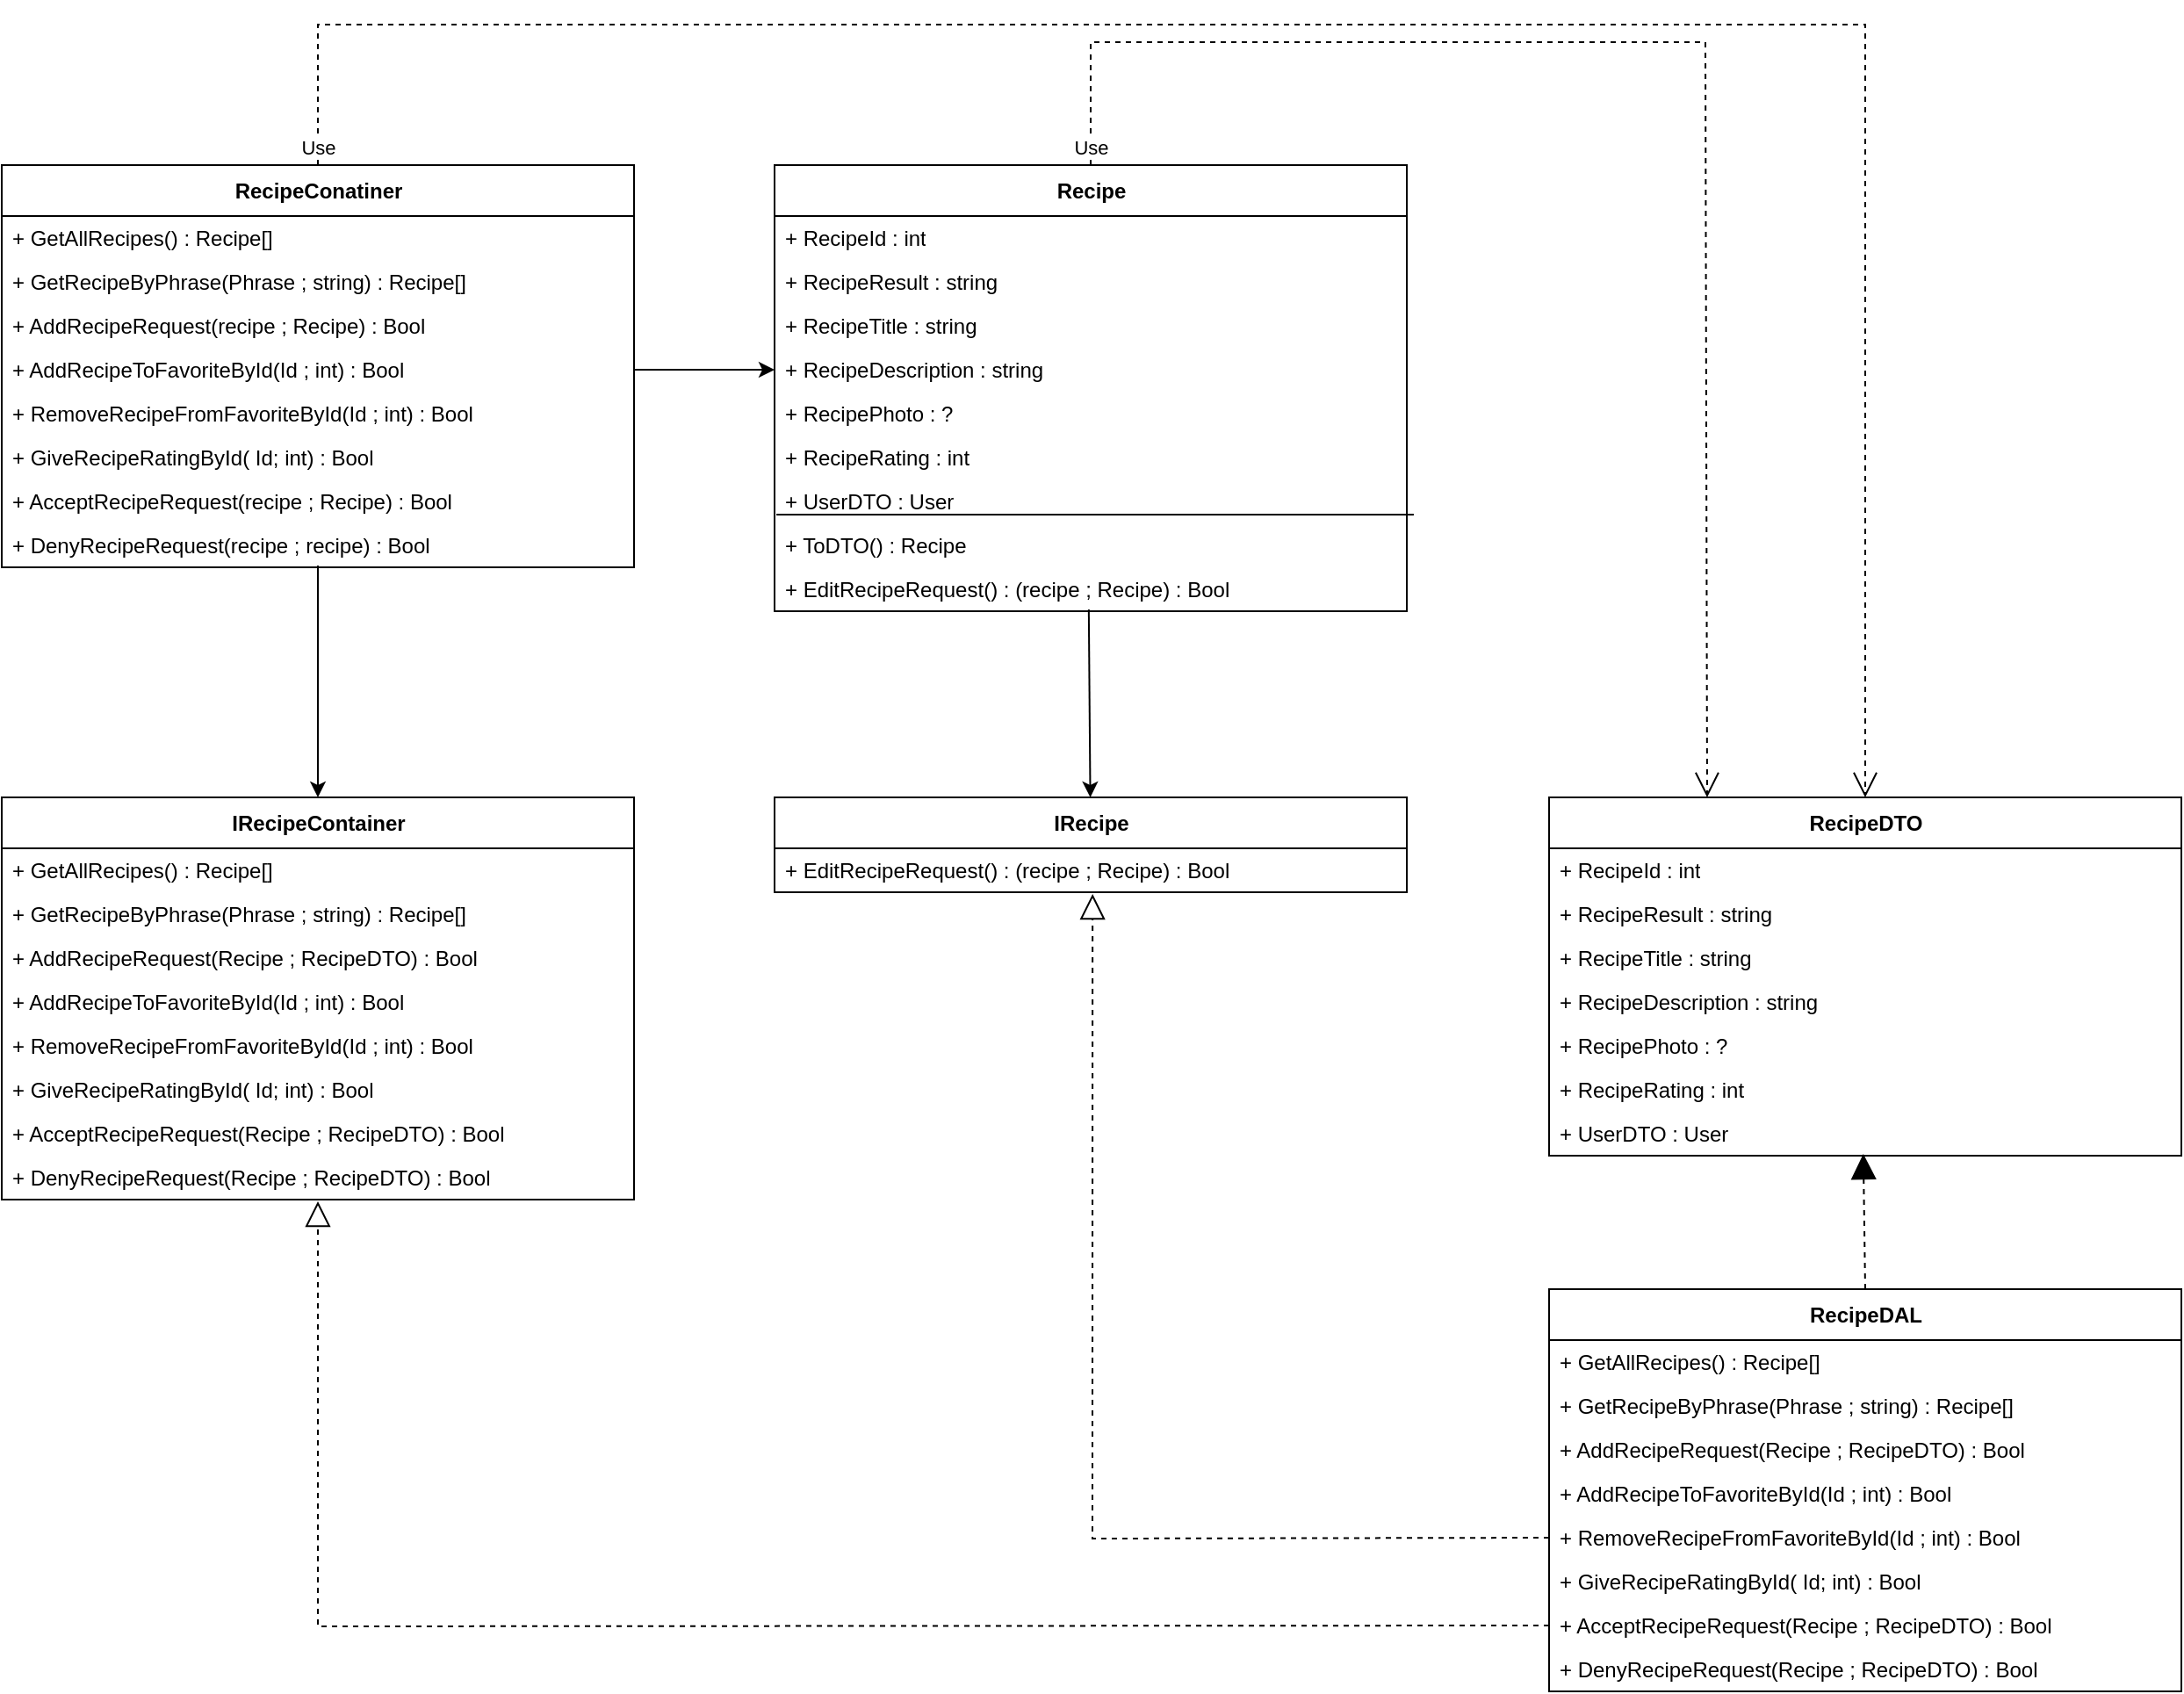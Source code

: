 <mxfile version="20.3.2" type="device"><diagram id="C5RBs43oDa-KdzZeNtuy" name="Page-1"><mxGraphModel dx="2062" dy="2263" grid="1" gridSize="10" guides="1" tooltips="1" connect="1" arrows="1" fold="1" page="1" pageScale="1" pageWidth="827" pageHeight="1169" math="0" shadow="0"><root><mxCell id="WIyWlLk6GJQsqaUBKTNV-0"/><mxCell id="WIyWlLk6GJQsqaUBKTNV-1" parent="WIyWlLk6GJQsqaUBKTNV-0"/><mxCell id="4uB7n1fK1TRH3J2Cva4R-0" value="RecipeDAL" style="swimlane;fontStyle=1;align=center;verticalAlign=middle;childLayout=stackLayout;horizontal=1;startSize=29;horizontalStack=0;resizeParent=1;resizeParentMax=0;resizeLast=0;collapsible=0;marginBottom=0;html=1;" vertex="1" parent="WIyWlLk6GJQsqaUBKTNV-1"><mxGeometry x="881" y="440" width="360" height="229" as="geometry"/></mxCell><mxCell id="4uB7n1fK1TRH3J2Cva4R-2" value="+ GetAllRecipes() : Recipe[]" style="text;html=1;strokeColor=none;fillColor=none;align=left;verticalAlign=middle;spacingLeft=4;spacingRight=4;overflow=hidden;rotatable=0;points=[[0,0.5],[1,0.5]];portConstraint=eastwest;" vertex="1" parent="4uB7n1fK1TRH3J2Cva4R-0"><mxGeometry y="29" width="360" height="25" as="geometry"/></mxCell><mxCell id="4uB7n1fK1TRH3J2Cva4R-3" value="+ GetRecipeByPhrase(Phrase ; string) : Recipe[]&amp;nbsp;" style="text;html=1;strokeColor=none;fillColor=none;align=left;verticalAlign=middle;spacingLeft=4;spacingRight=4;overflow=hidden;rotatable=0;points=[[0,0.5],[1,0.5]];portConstraint=eastwest;" vertex="1" parent="4uB7n1fK1TRH3J2Cva4R-0"><mxGeometry y="54" width="360" height="25" as="geometry"/></mxCell><mxCell id="4uB7n1fK1TRH3J2Cva4R-5" value="+ AddRecipeRequest(Recipe ; RecipeDTO) : Bool" style="text;html=1;strokeColor=none;fillColor=none;align=left;verticalAlign=middle;spacingLeft=4;spacingRight=4;overflow=hidden;rotatable=0;points=[[0,0.5],[1,0.5]];portConstraint=eastwest;" vertex="1" parent="4uB7n1fK1TRH3J2Cva4R-0"><mxGeometry y="79" width="360" height="25" as="geometry"/></mxCell><mxCell id="4uB7n1fK1TRH3J2Cva4R-7" value="+ AddRecipeToFavoriteById(Id ; int) : Bool" style="text;html=1;strokeColor=none;fillColor=none;align=left;verticalAlign=middle;spacingLeft=4;spacingRight=4;overflow=hidden;rotatable=0;points=[[0,0.5],[1,0.5]];portConstraint=eastwest;" vertex="1" parent="4uB7n1fK1TRH3J2Cva4R-0"><mxGeometry y="104" width="360" height="25" as="geometry"/></mxCell><mxCell id="4uB7n1fK1TRH3J2Cva4R-8" value="+ RemoveRecipeFromFavoriteById(Id ; int) : Bool" style="text;html=1;strokeColor=none;fillColor=none;align=left;verticalAlign=middle;spacingLeft=4;spacingRight=4;overflow=hidden;rotatable=0;points=[[0,0.5],[1,0.5]];portConstraint=eastwest;" vertex="1" parent="4uB7n1fK1TRH3J2Cva4R-0"><mxGeometry y="129" width="360" height="25" as="geometry"/></mxCell><mxCell id="4uB7n1fK1TRH3J2Cva4R-9" value="+ GiveRecipeRatingById( Id; int) : Bool" style="text;html=1;strokeColor=none;fillColor=none;align=left;verticalAlign=middle;spacingLeft=4;spacingRight=4;overflow=hidden;rotatable=0;points=[[0,0.5],[1,0.5]];portConstraint=eastwest;" vertex="1" parent="4uB7n1fK1TRH3J2Cva4R-0"><mxGeometry y="154" width="360" height="25" as="geometry"/></mxCell><mxCell id="4uB7n1fK1TRH3J2Cva4R-4" value="+ AcceptRecipeRequest(Recipe ; RecipeDTO) : Bool" style="text;html=1;strokeColor=none;fillColor=none;align=left;verticalAlign=middle;spacingLeft=4;spacingRight=4;overflow=hidden;rotatable=0;points=[[0,0.5],[1,0.5]];portConstraint=eastwest;" vertex="1" parent="4uB7n1fK1TRH3J2Cva4R-0"><mxGeometry y="179" width="360" height="25" as="geometry"/></mxCell><mxCell id="4uB7n1fK1TRH3J2Cva4R-6" value="+ DenyRecipeRequest(Recipe ; RecipeDTO) : Bool" style="text;html=1;strokeColor=none;fillColor=none;align=left;verticalAlign=middle;spacingLeft=4;spacingRight=4;overflow=hidden;rotatable=0;points=[[0,0.5],[1,0.5]];portConstraint=eastwest;" vertex="1" parent="4uB7n1fK1TRH3J2Cva4R-0"><mxGeometry y="204" width="360" height="25" as="geometry"/></mxCell><mxCell id="4uB7n1fK1TRH3J2Cva4R-10" value="RecipeDTO" style="swimlane;fontStyle=1;align=center;verticalAlign=middle;childLayout=stackLayout;horizontal=1;startSize=29;horizontalStack=0;resizeParent=1;resizeParentMax=0;resizeLast=0;collapsible=0;marginBottom=0;html=1;" vertex="1" parent="WIyWlLk6GJQsqaUBKTNV-1"><mxGeometry x="881" y="160" width="360" height="204" as="geometry"/></mxCell><mxCell id="4uB7n1fK1TRH3J2Cva4R-11" value="+ RecipeId : int" style="text;html=1;strokeColor=none;fillColor=none;align=left;verticalAlign=middle;spacingLeft=4;spacingRight=4;overflow=hidden;rotatable=0;points=[[0,0.5],[1,0.5]];portConstraint=eastwest;" vertex="1" parent="4uB7n1fK1TRH3J2Cva4R-10"><mxGeometry y="29" width="360" height="25" as="geometry"/></mxCell><mxCell id="4uB7n1fK1TRH3J2Cva4R-19" value="+ RecipeResult : string" style="text;html=1;strokeColor=none;fillColor=none;align=left;verticalAlign=middle;spacingLeft=4;spacingRight=4;overflow=hidden;rotatable=0;points=[[0,0.5],[1,0.5]];portConstraint=eastwest;" vertex="1" parent="4uB7n1fK1TRH3J2Cva4R-10"><mxGeometry y="54" width="360" height="25" as="geometry"/></mxCell><mxCell id="4uB7n1fK1TRH3J2Cva4R-12" value="+ RecipeTitle : string" style="text;html=1;strokeColor=none;fillColor=none;align=left;verticalAlign=middle;spacingLeft=4;spacingRight=4;overflow=hidden;rotatable=0;points=[[0,0.5],[1,0.5]];portConstraint=eastwest;" vertex="1" parent="4uB7n1fK1TRH3J2Cva4R-10"><mxGeometry y="79" width="360" height="25" as="geometry"/></mxCell><mxCell id="4uB7n1fK1TRH3J2Cva4R-20" value="+ RecipeDescription : string" style="text;html=1;strokeColor=none;fillColor=none;align=left;verticalAlign=middle;spacingLeft=4;spacingRight=4;overflow=hidden;rotatable=0;points=[[0,0.5],[1,0.5]];portConstraint=eastwest;" vertex="1" parent="4uB7n1fK1TRH3J2Cva4R-10"><mxGeometry y="104" width="360" height="25" as="geometry"/></mxCell><mxCell id="4uB7n1fK1TRH3J2Cva4R-22" value="+ RecipePhoto : ?" style="text;html=1;strokeColor=none;fillColor=none;align=left;verticalAlign=middle;spacingLeft=4;spacingRight=4;overflow=hidden;rotatable=0;points=[[0,0.5],[1,0.5]];portConstraint=eastwest;" vertex="1" parent="4uB7n1fK1TRH3J2Cva4R-10"><mxGeometry y="129" width="360" height="25" as="geometry"/></mxCell><mxCell id="4uB7n1fK1TRH3J2Cva4R-23" value="+ RecipeRating : int" style="text;html=1;strokeColor=none;fillColor=none;align=left;verticalAlign=middle;spacingLeft=4;spacingRight=4;overflow=hidden;rotatable=0;points=[[0,0.5],[1,0.5]];portConstraint=eastwest;" vertex="1" parent="4uB7n1fK1TRH3J2Cva4R-10"><mxGeometry y="154" width="360" height="25" as="geometry"/></mxCell><mxCell id="4uB7n1fK1TRH3J2Cva4R-21" value="+ UserDTO : User" style="text;html=1;strokeColor=none;fillColor=none;align=left;verticalAlign=middle;spacingLeft=4;spacingRight=4;overflow=hidden;rotatable=0;points=[[0,0.5],[1,0.5]];portConstraint=eastwest;" vertex="1" parent="4uB7n1fK1TRH3J2Cva4R-10"><mxGeometry y="179" width="360" height="25" as="geometry"/></mxCell><mxCell id="4uB7n1fK1TRH3J2Cva4R-24" value="Recipe" style="swimlane;fontStyle=1;align=center;verticalAlign=middle;childLayout=stackLayout;horizontal=1;startSize=29;horizontalStack=0;resizeParent=1;resizeParentMax=0;resizeLast=0;collapsible=0;marginBottom=0;html=1;" vertex="1" parent="WIyWlLk6GJQsqaUBKTNV-1"><mxGeometry x="440" y="-200" width="360" height="254" as="geometry"/></mxCell><mxCell id="4uB7n1fK1TRH3J2Cva4R-25" value="+ RecipeId : int" style="text;html=1;strokeColor=none;fillColor=none;align=left;verticalAlign=middle;spacingLeft=4;spacingRight=4;overflow=hidden;rotatable=0;points=[[0,0.5],[1,0.5]];portConstraint=eastwest;" vertex="1" parent="4uB7n1fK1TRH3J2Cva4R-24"><mxGeometry y="29" width="360" height="25" as="geometry"/></mxCell><mxCell id="4uB7n1fK1TRH3J2Cva4R-26" value="+ RecipeResult : string" style="text;html=1;strokeColor=none;fillColor=none;align=left;verticalAlign=middle;spacingLeft=4;spacingRight=4;overflow=hidden;rotatable=0;points=[[0,0.5],[1,0.5]];portConstraint=eastwest;" vertex="1" parent="4uB7n1fK1TRH3J2Cva4R-24"><mxGeometry y="54" width="360" height="25" as="geometry"/></mxCell><mxCell id="4uB7n1fK1TRH3J2Cva4R-27" value="+ RecipeTitle : string" style="text;html=1;strokeColor=none;fillColor=none;align=left;verticalAlign=middle;spacingLeft=4;spacingRight=4;overflow=hidden;rotatable=0;points=[[0,0.5],[1,0.5]];portConstraint=eastwest;" vertex="1" parent="4uB7n1fK1TRH3J2Cva4R-24"><mxGeometry y="79" width="360" height="25" as="geometry"/></mxCell><mxCell id="4uB7n1fK1TRH3J2Cva4R-28" value="+ RecipeDescription : string" style="text;html=1;strokeColor=none;fillColor=none;align=left;verticalAlign=middle;spacingLeft=4;spacingRight=4;overflow=hidden;rotatable=0;points=[[0,0.5],[1,0.5]];portConstraint=eastwest;" vertex="1" parent="4uB7n1fK1TRH3J2Cva4R-24"><mxGeometry y="104" width="360" height="25" as="geometry"/></mxCell><mxCell id="4uB7n1fK1TRH3J2Cva4R-29" value="+ RecipePhoto : ?" style="text;html=1;strokeColor=none;fillColor=none;align=left;verticalAlign=middle;spacingLeft=4;spacingRight=4;overflow=hidden;rotatable=0;points=[[0,0.5],[1,0.5]];portConstraint=eastwest;" vertex="1" parent="4uB7n1fK1TRH3J2Cva4R-24"><mxGeometry y="129" width="360" height="25" as="geometry"/></mxCell><mxCell id="4uB7n1fK1TRH3J2Cva4R-30" value="+ RecipeRating : int" style="text;html=1;strokeColor=none;fillColor=none;align=left;verticalAlign=middle;spacingLeft=4;spacingRight=4;overflow=hidden;rotatable=0;points=[[0,0.5],[1,0.5]];portConstraint=eastwest;" vertex="1" parent="4uB7n1fK1TRH3J2Cva4R-24"><mxGeometry y="154" width="360" height="25" as="geometry"/></mxCell><mxCell id="4uB7n1fK1TRH3J2Cva4R-31" value="+ UserDTO : User" style="text;html=1;strokeColor=none;fillColor=none;align=left;verticalAlign=middle;spacingLeft=4;spacingRight=4;overflow=hidden;rotatable=0;points=[[0,0.5],[1,0.5]];portConstraint=eastwest;" vertex="1" parent="4uB7n1fK1TRH3J2Cva4R-24"><mxGeometry y="179" width="360" height="25" as="geometry"/></mxCell><mxCell id="4uB7n1fK1TRH3J2Cva4R-32" value="+ ToDTO() : Recipe" style="text;html=1;strokeColor=none;fillColor=none;align=left;verticalAlign=middle;spacingLeft=4;spacingRight=4;overflow=hidden;rotatable=0;points=[[0,0.5],[1,0.5]];portConstraint=eastwest;" vertex="1" parent="4uB7n1fK1TRH3J2Cva4R-24"><mxGeometry y="204" width="360" height="25" as="geometry"/></mxCell><mxCell id="4uB7n1fK1TRH3J2Cva4R-33" value="+ EditRecipeRequest() : (recipe ; Recipe) : Bool&amp;nbsp;" style="text;html=1;strokeColor=none;fillColor=none;align=left;verticalAlign=middle;spacingLeft=4;spacingRight=4;overflow=hidden;rotatable=0;points=[[0,0.5],[1,0.5]];portConstraint=eastwest;" vertex="1" parent="4uB7n1fK1TRH3J2Cva4R-24"><mxGeometry y="229" width="360" height="25" as="geometry"/></mxCell><mxCell id="4uB7n1fK1TRH3J2Cva4R-34" value="" style="endArrow=none;html=1;rounded=0;entryX=1.011;entryY=0.8;entryDx=0;entryDy=0;entryPerimeter=0;exitX=0.003;exitY=0.8;exitDx=0;exitDy=0;exitPerimeter=0;" edge="1" parent="4uB7n1fK1TRH3J2Cva4R-24" source="4uB7n1fK1TRH3J2Cva4R-31" target="4uB7n1fK1TRH3J2Cva4R-31"><mxGeometry width="50" height="50" relative="1" as="geometry"><mxPoint x="40" y="450" as="sourcePoint"/><mxPoint x="90" y="400" as="targetPoint"/></mxGeometry></mxCell><mxCell id="4uB7n1fK1TRH3J2Cva4R-50" value="RecipeConatiner" style="swimlane;fontStyle=1;align=center;verticalAlign=middle;childLayout=stackLayout;horizontal=1;startSize=29;horizontalStack=0;resizeParent=1;resizeParentMax=0;resizeLast=0;collapsible=0;marginBottom=0;html=1;" vertex="1" parent="WIyWlLk6GJQsqaUBKTNV-1"><mxGeometry y="-200" width="360" height="229" as="geometry"/></mxCell><mxCell id="4uB7n1fK1TRH3J2Cva4R-51" value="+ GetAllRecipes() : Recipe[]" style="text;html=1;strokeColor=none;fillColor=none;align=left;verticalAlign=middle;spacingLeft=4;spacingRight=4;overflow=hidden;rotatable=0;points=[[0,0.5],[1,0.5]];portConstraint=eastwest;" vertex="1" parent="4uB7n1fK1TRH3J2Cva4R-50"><mxGeometry y="29" width="360" height="25" as="geometry"/></mxCell><mxCell id="4uB7n1fK1TRH3J2Cva4R-52" value="+ GetRecipeByPhrase(Phrase ; string) : Recipe[]&amp;nbsp;" style="text;html=1;strokeColor=none;fillColor=none;align=left;verticalAlign=middle;spacingLeft=4;spacingRight=4;overflow=hidden;rotatable=0;points=[[0,0.5],[1,0.5]];portConstraint=eastwest;" vertex="1" parent="4uB7n1fK1TRH3J2Cva4R-50"><mxGeometry y="54" width="360" height="25" as="geometry"/></mxCell><mxCell id="4uB7n1fK1TRH3J2Cva4R-53" value="+ AddRecipeRequest(recipe ; Recipe) : Bool" style="text;html=1;strokeColor=none;fillColor=none;align=left;verticalAlign=middle;spacingLeft=4;spacingRight=4;overflow=hidden;rotatable=0;points=[[0,0.5],[1,0.5]];portConstraint=eastwest;" vertex="1" parent="4uB7n1fK1TRH3J2Cva4R-50"><mxGeometry y="79" width="360" height="25" as="geometry"/></mxCell><mxCell id="4uB7n1fK1TRH3J2Cva4R-54" value="+ AddRecipeToFavoriteById(Id ; int) : Bool" style="text;html=1;strokeColor=none;fillColor=none;align=left;verticalAlign=middle;spacingLeft=4;spacingRight=4;overflow=hidden;rotatable=0;points=[[0,0.5],[1,0.5]];portConstraint=eastwest;" vertex="1" parent="4uB7n1fK1TRH3J2Cva4R-50"><mxGeometry y="104" width="360" height="25" as="geometry"/></mxCell><mxCell id="4uB7n1fK1TRH3J2Cva4R-55" value="+ RemoveRecipeFromFavoriteById(Id ; int) : Bool" style="text;html=1;strokeColor=none;fillColor=none;align=left;verticalAlign=middle;spacingLeft=4;spacingRight=4;overflow=hidden;rotatable=0;points=[[0,0.5],[1,0.5]];portConstraint=eastwest;" vertex="1" parent="4uB7n1fK1TRH3J2Cva4R-50"><mxGeometry y="129" width="360" height="25" as="geometry"/></mxCell><mxCell id="4uB7n1fK1TRH3J2Cva4R-56" value="+ GiveRecipeRatingById( Id; int) : Bool" style="text;html=1;strokeColor=none;fillColor=none;align=left;verticalAlign=middle;spacingLeft=4;spacingRight=4;overflow=hidden;rotatable=0;points=[[0,0.5],[1,0.5]];portConstraint=eastwest;" vertex="1" parent="4uB7n1fK1TRH3J2Cva4R-50"><mxGeometry y="154" width="360" height="25" as="geometry"/></mxCell><mxCell id="4uB7n1fK1TRH3J2Cva4R-57" value="+ AcceptRecipeRequest(recipe ; Recipe) : Bool" style="text;html=1;strokeColor=none;fillColor=none;align=left;verticalAlign=middle;spacingLeft=4;spacingRight=4;overflow=hidden;rotatable=0;points=[[0,0.5],[1,0.5]];portConstraint=eastwest;" vertex="1" parent="4uB7n1fK1TRH3J2Cva4R-50"><mxGeometry y="179" width="360" height="25" as="geometry"/></mxCell><mxCell id="4uB7n1fK1TRH3J2Cva4R-58" value="+ DenyRecipeRequest(recipe ; recipe) : Bool" style="text;html=1;strokeColor=none;fillColor=none;align=left;verticalAlign=middle;spacingLeft=4;spacingRight=4;overflow=hidden;rotatable=0;points=[[0,0.5],[1,0.5]];portConstraint=eastwest;" vertex="1" parent="4uB7n1fK1TRH3J2Cva4R-50"><mxGeometry y="204" width="360" height="25" as="geometry"/></mxCell><mxCell id="4uB7n1fK1TRH3J2Cva4R-68" value="IRecipeContainer" style="swimlane;fontStyle=1;align=center;verticalAlign=middle;childLayout=stackLayout;horizontal=1;startSize=29;horizontalStack=0;resizeParent=1;resizeParentMax=0;resizeLast=0;collapsible=0;marginBottom=0;html=1;" vertex="1" parent="WIyWlLk6GJQsqaUBKTNV-1"><mxGeometry y="160" width="360" height="229" as="geometry"/></mxCell><mxCell id="4uB7n1fK1TRH3J2Cva4R-69" value="+ GetAllRecipes() : Recipe[]" style="text;html=1;strokeColor=none;fillColor=none;align=left;verticalAlign=middle;spacingLeft=4;spacingRight=4;overflow=hidden;rotatable=0;points=[[0,0.5],[1,0.5]];portConstraint=eastwest;" vertex="1" parent="4uB7n1fK1TRH3J2Cva4R-68"><mxGeometry y="29" width="360" height="25" as="geometry"/></mxCell><mxCell id="4uB7n1fK1TRH3J2Cva4R-70" value="+ GetRecipeByPhrase(Phrase ; string) : Recipe[]&amp;nbsp;" style="text;html=1;strokeColor=none;fillColor=none;align=left;verticalAlign=middle;spacingLeft=4;spacingRight=4;overflow=hidden;rotatable=0;points=[[0,0.5],[1,0.5]];portConstraint=eastwest;" vertex="1" parent="4uB7n1fK1TRH3J2Cva4R-68"><mxGeometry y="54" width="360" height="25" as="geometry"/></mxCell><mxCell id="4uB7n1fK1TRH3J2Cva4R-71" value="+ AddRecipeRequest(Recipe ; RecipeDTO) : Bool" style="text;html=1;strokeColor=none;fillColor=none;align=left;verticalAlign=middle;spacingLeft=4;spacingRight=4;overflow=hidden;rotatable=0;points=[[0,0.5],[1,0.5]];portConstraint=eastwest;" vertex="1" parent="4uB7n1fK1TRH3J2Cva4R-68"><mxGeometry y="79" width="360" height="25" as="geometry"/></mxCell><mxCell id="4uB7n1fK1TRH3J2Cva4R-72" value="+ AddRecipeToFavoriteById(Id ; int) : Bool" style="text;html=1;strokeColor=none;fillColor=none;align=left;verticalAlign=middle;spacingLeft=4;spacingRight=4;overflow=hidden;rotatable=0;points=[[0,0.5],[1,0.5]];portConstraint=eastwest;" vertex="1" parent="4uB7n1fK1TRH3J2Cva4R-68"><mxGeometry y="104" width="360" height="25" as="geometry"/></mxCell><mxCell id="4uB7n1fK1TRH3J2Cva4R-73" value="+ RemoveRecipeFromFavoriteById(Id ; int) : Bool" style="text;html=1;strokeColor=none;fillColor=none;align=left;verticalAlign=middle;spacingLeft=4;spacingRight=4;overflow=hidden;rotatable=0;points=[[0,0.5],[1,0.5]];portConstraint=eastwest;" vertex="1" parent="4uB7n1fK1TRH3J2Cva4R-68"><mxGeometry y="129" width="360" height="25" as="geometry"/></mxCell><mxCell id="4uB7n1fK1TRH3J2Cva4R-74" value="+ GiveRecipeRatingById( Id; int) : Bool" style="text;html=1;strokeColor=none;fillColor=none;align=left;verticalAlign=middle;spacingLeft=4;spacingRight=4;overflow=hidden;rotatable=0;points=[[0,0.5],[1,0.5]];portConstraint=eastwest;" vertex="1" parent="4uB7n1fK1TRH3J2Cva4R-68"><mxGeometry y="154" width="360" height="25" as="geometry"/></mxCell><mxCell id="4uB7n1fK1TRH3J2Cva4R-75" value="+ AcceptRecipeRequest(Recipe ; RecipeDTO) : Bool" style="text;html=1;strokeColor=none;fillColor=none;align=left;verticalAlign=middle;spacingLeft=4;spacingRight=4;overflow=hidden;rotatable=0;points=[[0,0.5],[1,0.5]];portConstraint=eastwest;" vertex="1" parent="4uB7n1fK1TRH3J2Cva4R-68"><mxGeometry y="179" width="360" height="25" as="geometry"/></mxCell><mxCell id="4uB7n1fK1TRH3J2Cva4R-76" value="+ DenyRecipeRequest(Recipe ; RecipeDTO) : Bool" style="text;html=1;strokeColor=none;fillColor=none;align=left;verticalAlign=middle;spacingLeft=4;spacingRight=4;overflow=hidden;rotatable=0;points=[[0,0.5],[1,0.5]];portConstraint=eastwest;" vertex="1" parent="4uB7n1fK1TRH3J2Cva4R-68"><mxGeometry y="204" width="360" height="25" as="geometry"/></mxCell><mxCell id="4uB7n1fK1TRH3J2Cva4R-77" value="IRecipe" style="swimlane;fontStyle=1;align=center;verticalAlign=middle;childLayout=stackLayout;horizontal=1;startSize=29;horizontalStack=0;resizeParent=1;resizeParentMax=0;resizeLast=0;collapsible=0;marginBottom=0;html=1;" vertex="1" parent="WIyWlLk6GJQsqaUBKTNV-1"><mxGeometry x="440" y="160" width="360" height="54" as="geometry"/></mxCell><mxCell id="4uB7n1fK1TRH3J2Cva4R-86" value="+ EditRecipeRequest() : (recipe ; Recipe) : Bool&amp;nbsp;" style="text;html=1;strokeColor=none;fillColor=none;align=left;verticalAlign=middle;spacingLeft=4;spacingRight=4;overflow=hidden;rotatable=0;points=[[0,0.5],[1,0.5]];portConstraint=eastwest;" vertex="1" parent="4uB7n1fK1TRH3J2Cva4R-77"><mxGeometry y="29" width="360" height="25" as="geometry"/></mxCell><mxCell id="4uB7n1fK1TRH3J2Cva4R-88" value="" style="endArrow=classic;html=1;rounded=0;entryX=0.5;entryY=0;entryDx=0;entryDy=0;exitX=0.5;exitY=0.96;exitDx=0;exitDy=0;exitPerimeter=0;" edge="1" parent="WIyWlLk6GJQsqaUBKTNV-1" source="4uB7n1fK1TRH3J2Cva4R-58" target="4uB7n1fK1TRH3J2Cva4R-68"><mxGeometry width="50" height="50" relative="1" as="geometry"><mxPoint x="90" y="110" as="sourcePoint"/><mxPoint x="140" y="60" as="targetPoint"/></mxGeometry></mxCell><mxCell id="4uB7n1fK1TRH3J2Cva4R-89" value="" style="endArrow=classic;html=1;rounded=0;exitX=0.497;exitY=0.96;exitDx=0;exitDy=0;exitPerimeter=0;" edge="1" parent="WIyWlLk6GJQsqaUBKTNV-1" source="4uB7n1fK1TRH3J2Cva4R-33" target="4uB7n1fK1TRH3J2Cva4R-77"><mxGeometry width="50" height="50" relative="1" as="geometry"><mxPoint x="620" y="60" as="sourcePoint"/><mxPoint x="190" y="170" as="targetPoint"/></mxGeometry></mxCell><mxCell id="4uB7n1fK1TRH3J2Cva4R-90" value="" style="endArrow=classic;html=1;rounded=0;exitX=1;exitY=0.5;exitDx=0;exitDy=0;entryX=0;entryY=0.5;entryDx=0;entryDy=0;" edge="1" parent="WIyWlLk6GJQsqaUBKTNV-1" source="4uB7n1fK1TRH3J2Cva4R-54" target="4uB7n1fK1TRH3J2Cva4R-28"><mxGeometry width="50" height="50" relative="1" as="geometry"><mxPoint x="628.92" y="63" as="sourcePoint"/><mxPoint x="629.782" y="170" as="targetPoint"/></mxGeometry></mxCell><mxCell id="4uB7n1fK1TRH3J2Cva4R-94" value="" style="endArrow=block;dashed=1;endFill=0;endSize=12;html=1;rounded=0;entryX=0.503;entryY=1.04;entryDx=0;entryDy=0;entryPerimeter=0;exitX=0;exitY=0.5;exitDx=0;exitDy=0;" edge="1" parent="WIyWlLk6GJQsqaUBKTNV-1" source="4uB7n1fK1TRH3J2Cva4R-8" target="4uB7n1fK1TRH3J2Cva4R-86"><mxGeometry width="160" relative="1" as="geometry"><mxPoint x="470" y="430" as="sourcePoint"/><mxPoint x="630" y="430" as="targetPoint"/><Array as="points"><mxPoint x="621" y="582"/></Array></mxGeometry></mxCell><mxCell id="4uB7n1fK1TRH3J2Cva4R-95" value="" style="endArrow=block;dashed=1;endFill=0;endSize=12;html=1;rounded=0;exitX=0;exitY=0.5;exitDx=0;exitDy=0;" edge="1" parent="WIyWlLk6GJQsqaUBKTNV-1" source="4uB7n1fK1TRH3J2Cva4R-4"><mxGeometry width="160" relative="1" as="geometry"><mxPoint x="891" y="591.5" as="sourcePoint"/><mxPoint x="180" y="390" as="targetPoint"/><Array as="points"><mxPoint x="180" y="632"/></Array></mxGeometry></mxCell><mxCell id="4uB7n1fK1TRH3J2Cva4R-97" value="" style="endArrow=block;dashed=1;endFill=1;endSize=12;html=1;rounded=0;strokeColor=default;exitX=0.5;exitY=0;exitDx=0;exitDy=0;entryX=0.497;entryY=0.96;entryDx=0;entryDy=0;entryPerimeter=0;" edge="1" parent="WIyWlLk6GJQsqaUBKTNV-1" source="4uB7n1fK1TRH3J2Cva4R-0" target="4uB7n1fK1TRH3J2Cva4R-21"><mxGeometry width="160" relative="1" as="geometry"><mxPoint x="690" y="450" as="sourcePoint"/><mxPoint x="1060" y="370" as="targetPoint"/></mxGeometry></mxCell><mxCell id="4uB7n1fK1TRH3J2Cva4R-98" value="Use" style="endArrow=open;endSize=12;dashed=1;html=1;rounded=0;strokeColor=default;exitX=0.5;exitY=0;exitDx=0;exitDy=0;entryX=0.5;entryY=0;entryDx=0;entryDy=0;" edge="1" parent="WIyWlLk6GJQsqaUBKTNV-1" source="4uB7n1fK1TRH3J2Cva4R-50" target="4uB7n1fK1TRH3J2Cva4R-10"><mxGeometry x="-0.986" width="160" relative="1" as="geometry"><mxPoint x="270" y="-270" as="sourcePoint"/><mxPoint x="430" y="-270" as="targetPoint"/><Array as="points"><mxPoint x="180" y="-280"/><mxPoint x="1061" y="-280"/></Array><mxPoint as="offset"/></mxGeometry></mxCell><mxCell id="4uB7n1fK1TRH3J2Cva4R-99" value="Use" style="endArrow=open;endSize=12;dashed=1;html=1;rounded=0;strokeColor=default;exitX=0.5;exitY=0;exitDx=0;exitDy=0;entryX=0.25;entryY=0;entryDx=0;entryDy=0;" edge="1" parent="WIyWlLk6GJQsqaUBKTNV-1" source="4uB7n1fK1TRH3J2Cva4R-24" target="4uB7n1fK1TRH3J2Cva4R-10"><mxGeometry x="-0.977" width="160" relative="1" as="geometry"><mxPoint x="190" y="-190" as="sourcePoint"/><mxPoint x="1071" y="170" as="targetPoint"/><Array as="points"><mxPoint x="620" y="-270"/><mxPoint x="970" y="-270"/></Array><mxPoint as="offset"/></mxGeometry></mxCell></root></mxGraphModel></diagram></mxfile>